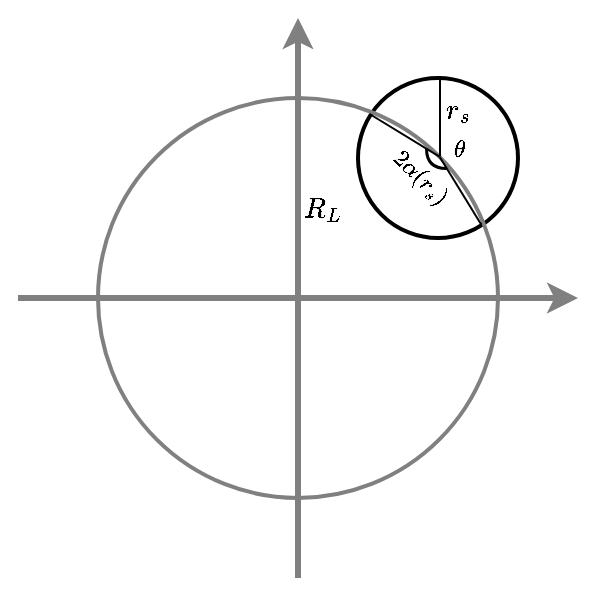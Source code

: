 <mxfile version="18.0.7" type="github">
  <diagram id="0rzKg5z7JBLpK8zDFG1z" name="Page-1">
    <mxGraphModel dx="357" dy="222" grid="1" gridSize="10" guides="1" tooltips="1" connect="1" arrows="1" fold="1" page="1" pageScale="1" pageWidth="850" pageHeight="1100" math="1" shadow="0">
      <root>
        <mxCell id="0" />
        <mxCell id="1" parent="0" />
        <mxCell id="G-dvyiwLuv9M_4oGZBJV-8" value="" style="ellipse;whiteSpace=wrap;html=1;aspect=fixed;fontFamily=Helvetica;fontSize=12;fontColor=default;strokeColor=#000000;fillColor=none;strokeWidth=2;" parent="1" vertex="1">
          <mxGeometry x="400" y="390" width="80" height="80" as="geometry" />
        </mxCell>
        <mxCell id="G-dvyiwLuv9M_4oGZBJV-6" value="" style="ellipse;whiteSpace=wrap;html=1;aspect=fixed;fontFamily=Helvetica;fontSize=12;fontColor=default;strokeColor=#808080;fillColor=none;strokeWidth=2;" parent="1" vertex="1">
          <mxGeometry x="270" y="400" width="200" height="200" as="geometry" />
        </mxCell>
        <mxCell id="G-dvyiwLuv9M_4oGZBJV-2" value="" style="endArrow=classic;html=1;rounded=0;strokeColor=#808080;strokeWidth=3;" parent="1" edge="1">
          <mxGeometry width="50" height="50" relative="1" as="geometry">
            <mxPoint x="230" y="500" as="sourcePoint" />
            <mxPoint x="510" y="500" as="targetPoint" />
          </mxGeometry>
        </mxCell>
        <mxCell id="G-dvyiwLuv9M_4oGZBJV-3" value="" style="endArrow=classic;html=1;rounded=0;strokeColor=#808080;strokeWidth=3;" parent="1" edge="1">
          <mxGeometry width="50" height="50" relative="1" as="geometry">
            <mxPoint x="370" y="640" as="sourcePoint" />
            <mxPoint x="370" y="360" as="targetPoint" />
          </mxGeometry>
        </mxCell>
        <mxCell id="G-dvyiwLuv9M_4oGZBJV-12" value="" style="endArrow=none;html=1;rounded=0;fontFamily=Helvetica;fontSize=12;fontColor=default;exitX=1;exitY=0;exitDx=0;exitDy=0;fillColor=#647687;strokeColor=#000000;strokeWidth=1;entryX=0.679;entryY=0.04;entryDx=0;entryDy=0;entryPerimeter=0;" parent="1" source="G-dvyiwLuv9M_4oGZBJV-6" target="G-dvyiwLuv9M_4oGZBJV-6" edge="1">
          <mxGeometry width="50" height="50" relative="1" as="geometry">
            <mxPoint x="380" y="310" as="sourcePoint" />
            <mxPoint x="410" y="410" as="targetPoint" />
          </mxGeometry>
        </mxCell>
        <mxCell id="G-dvyiwLuv9M_4oGZBJV-13" value="" style="endArrow=none;html=1;rounded=0;fontFamily=Helvetica;fontSize=12;fontColor=default;exitX=1;exitY=0;exitDx=0;exitDy=0;fillColor=#647687;strokeColor=#000000;strokeWidth=1;entryX=0.958;entryY=0.316;entryDx=0;entryDy=0;entryPerimeter=0;" parent="1" source="G-dvyiwLuv9M_4oGZBJV-6" target="G-dvyiwLuv9M_4oGZBJV-6" edge="1">
          <mxGeometry width="50" height="50" relative="1" as="geometry">
            <mxPoint x="80" y="600" as="sourcePoint" />
            <mxPoint x="460" y="460" as="targetPoint" />
          </mxGeometry>
        </mxCell>
        <mxCell id="G-dvyiwLuv9M_4oGZBJV-15" value="" style="endArrow=none;html=1;rounded=0;fontFamily=Helvetica;fontSize=12;fontColor=default;entryX=0.5;entryY=0;entryDx=0;entryDy=0;fillColor=#d5e8d4;strokeColor=#000000;strokeWidth=1;" parent="1" edge="1">
          <mxGeometry width="50" height="50" relative="1" as="geometry">
            <mxPoint x="441" y="429" as="sourcePoint" />
            <mxPoint x="441" y="389" as="targetPoint" />
          </mxGeometry>
        </mxCell>
        <mxCell id="G-dvyiwLuv9M_4oGZBJV-17" value="$$r_s$$" style="edgeLabel;html=1;align=center;verticalAlign=middle;resizable=0;points=[];fontSize=12;fontFamily=Helvetica;fontColor=#000000;labelBackgroundColor=none;" parent="G-dvyiwLuv9M_4oGZBJV-15" vertex="1" connectable="0">
          <mxGeometry x="0.179" y="-1" relative="1" as="geometry">
            <mxPoint x="8" as="offset" />
          </mxGeometry>
        </mxCell>
        <mxCell id="G-dvyiwLuv9M_4oGZBJV-18" value="&lt;font style=&quot;font-size: 10px;&quot;&gt;$$\theta$$&lt;/font&gt;" style="text;html=1;strokeColor=none;fillColor=none;align=center;verticalAlign=middle;whiteSpace=wrap;rounded=0;labelBackgroundColor=none;fontFamily=Helvetica;fontSize=12;fontColor=none;" parent="1" vertex="1">
          <mxGeometry x="441" y="411" width="20" height="30" as="geometry" />
        </mxCell>
        <mxCell id="G-dvyiwLuv9M_4oGZBJV-21" value="&lt;font style=&quot;font-size: 10px;&quot;&gt;$$2\alpha(r_s)$$&lt;/font&gt;" style="text;html=1;strokeColor=none;fillColor=none;align=center;verticalAlign=middle;whiteSpace=wrap;rounded=0;labelBackgroundColor=none;fontFamily=Helvetica;fontSize=12;fontColor=none;rotation=45;" parent="1" vertex="1">
          <mxGeometry x="402" y="425" width="60" height="30" as="geometry" />
        </mxCell>
        <mxCell id="EGXc6GYEodlwsct1qOdK-1" value="&lt;span style=&quot;&quot;&gt;$$R_L$$&lt;/span&gt;" style="text;html=1;strokeColor=none;fillColor=none;align=center;verticalAlign=middle;whiteSpace=wrap;rounded=0;fontColor=#000000;" vertex="1" parent="1">
          <mxGeometry x="352" y="440" width="60" height="30" as="geometry" />
        </mxCell>
        <mxCell id="EGXc6GYEodlwsct1qOdK-3" value="" style="curved=1;endArrow=none;html=1;rounded=0;fontColor=#000000;strokeColor=#000000;strokeWidth=1.5;endFill=0;" edge="1" parent="1">
          <mxGeometry width="50" height="50" relative="1" as="geometry">
            <mxPoint x="434" y="425" as="sourcePoint" />
            <mxPoint x="444" y="435" as="targetPoint" />
            <Array as="points">
              <mxPoint x="434" y="435" />
            </Array>
          </mxGeometry>
        </mxCell>
      </root>
    </mxGraphModel>
  </diagram>
</mxfile>
